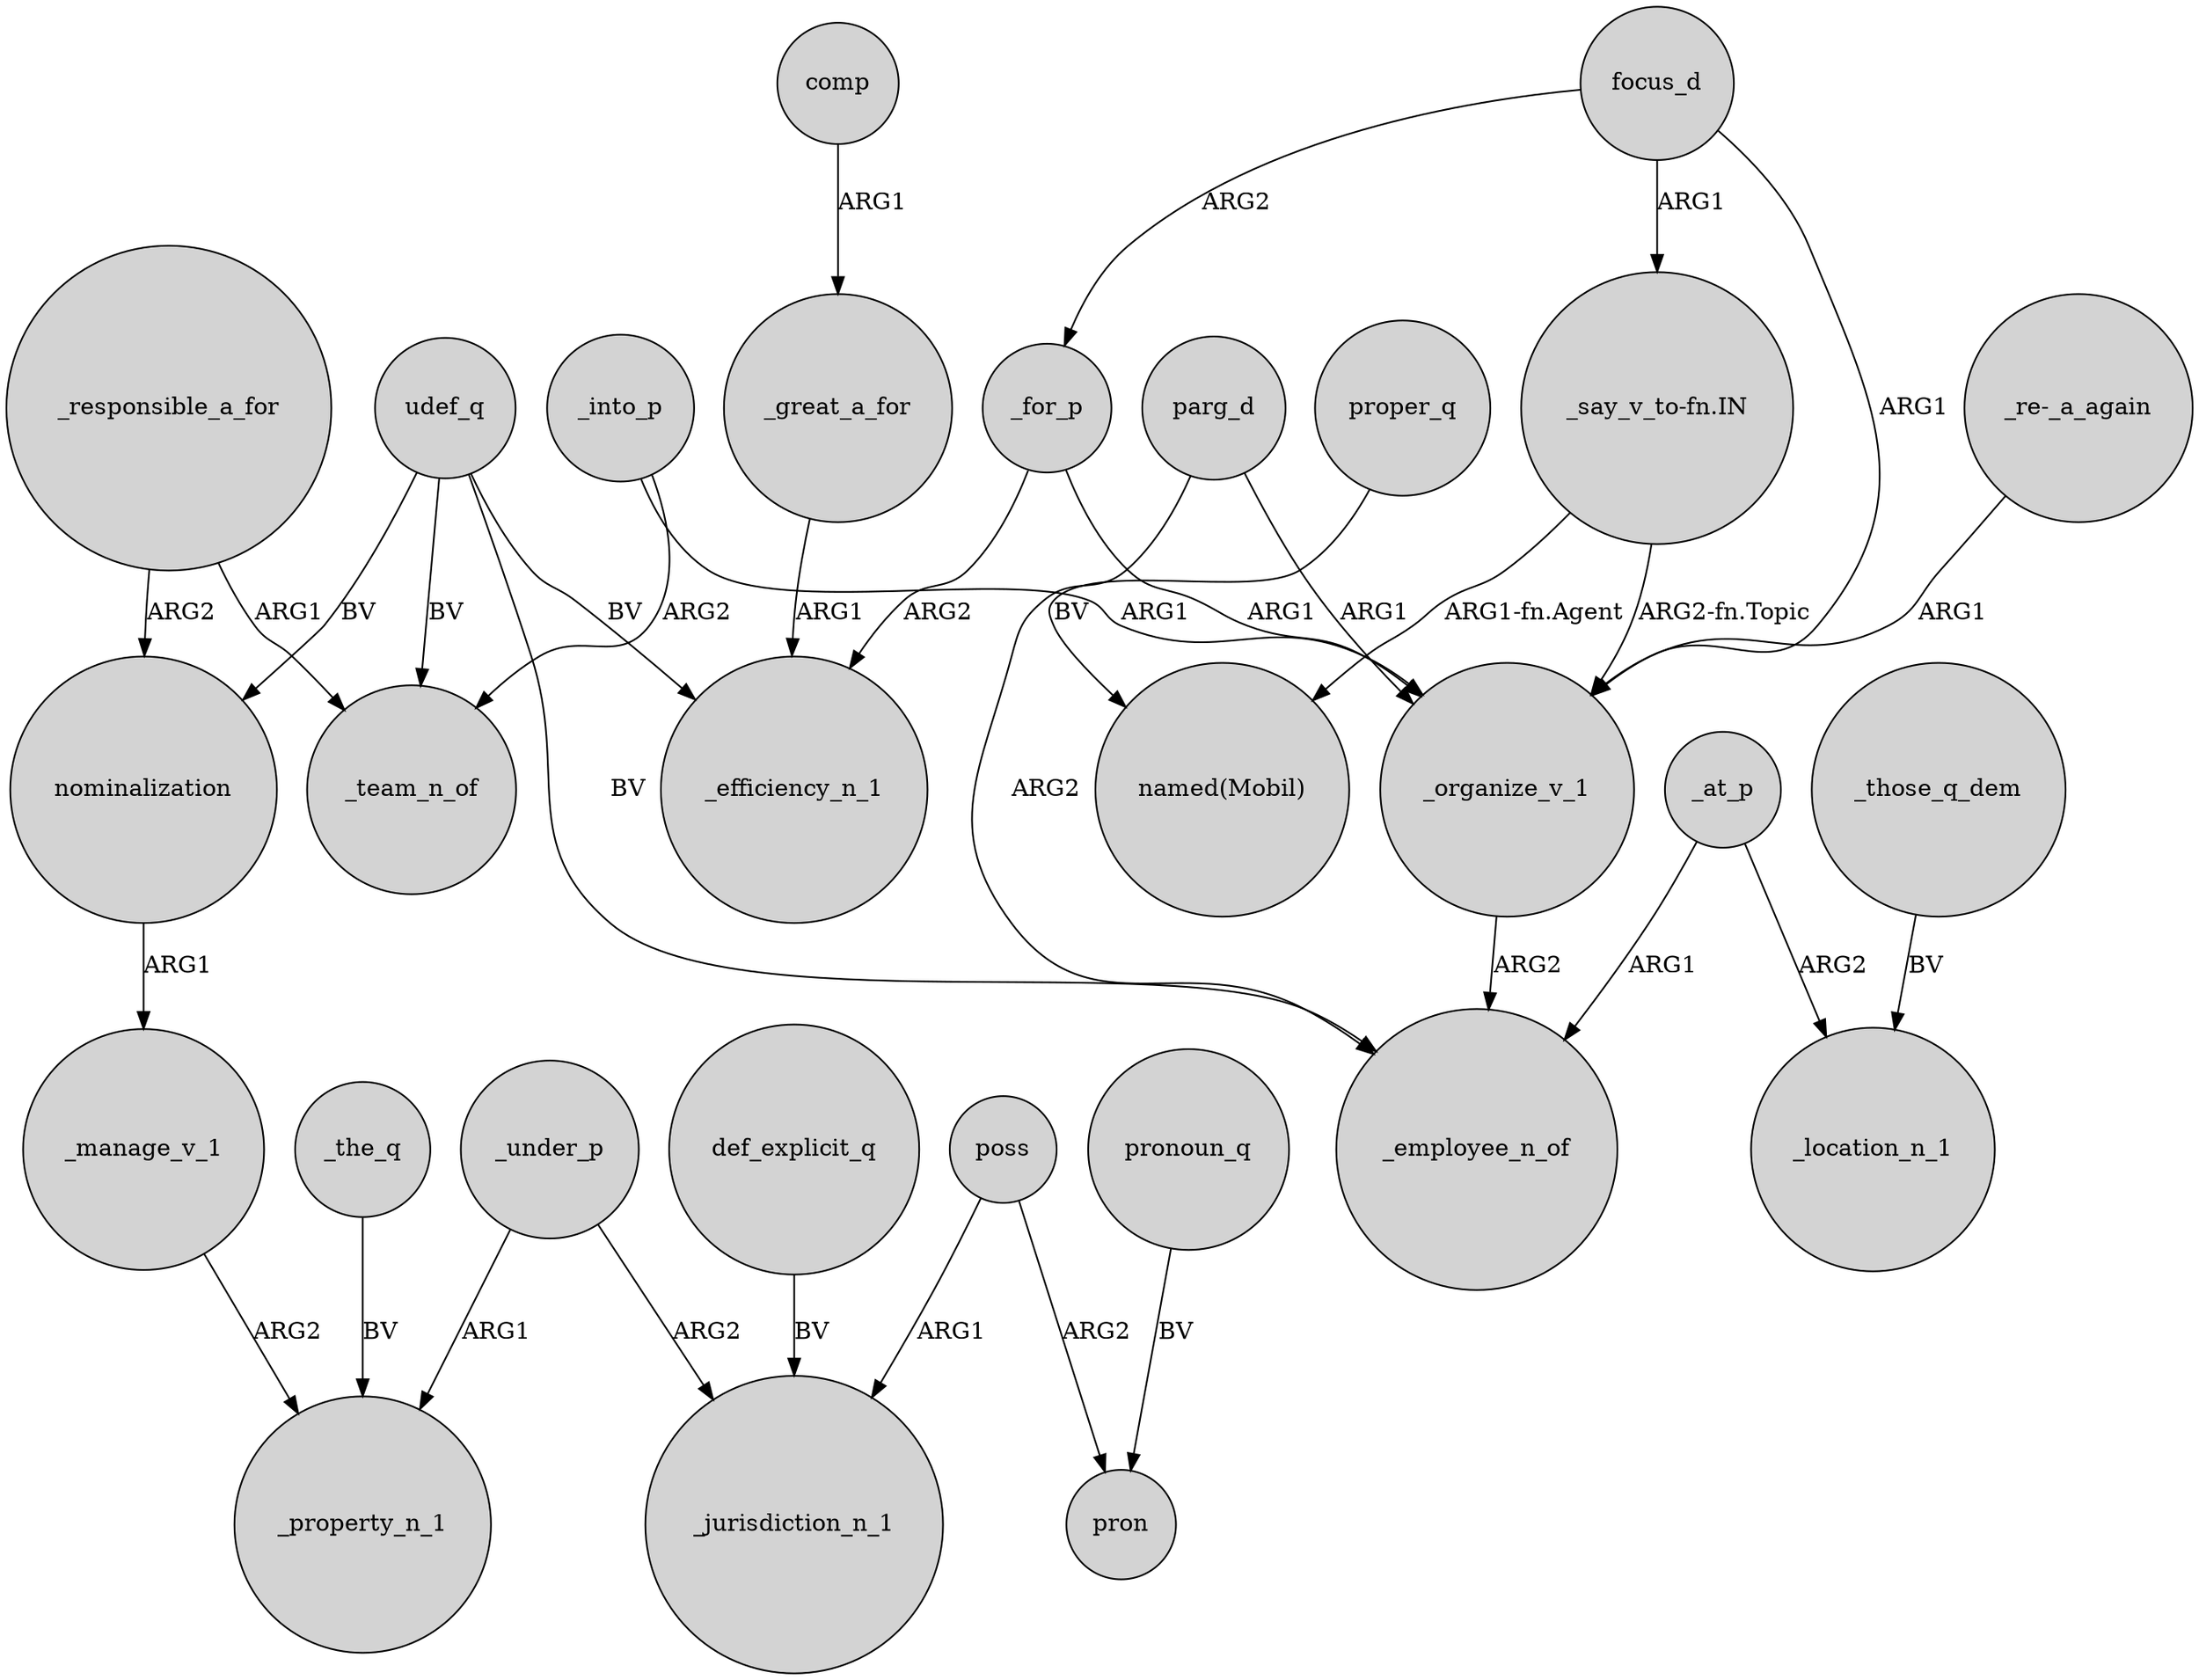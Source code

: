digraph {
	node [shape=circle style=filled]
	_manage_v_1 -> _property_n_1 [label=ARG2]
	poss -> pron [label=ARG2]
	udef_q -> _employee_n_of [label=BV]
	_for_p -> _efficiency_n_1 [label=ARG2]
	_organize_v_1 -> _employee_n_of [label=ARG2]
	proper_q -> "named(Mobil)" [label=BV]
	_responsible_a_for -> _team_n_of [label=ARG1]
	_responsible_a_for -> nominalization [label=ARG2]
	def_explicit_q -> _jurisdiction_n_1 [label=BV]
	_under_p -> _property_n_1 [label=ARG1]
	focus_d -> _for_p [label=ARG2]
	comp -> _great_a_for [label=ARG1]
	"_say_v_to-fn.IN" -> "named(Mobil)" [label="ARG1-fn.Agent"]
	udef_q -> _efficiency_n_1 [label=BV]
	poss -> _jurisdiction_n_1 [label=ARG1]
	pronoun_q -> pron [label=BV]
	_the_q -> _property_n_1 [label=BV]
	_for_p -> _organize_v_1 [label=ARG1]
	udef_q -> _team_n_of [label=BV]
	_great_a_for -> _efficiency_n_1 [label=ARG1]
	parg_d -> _employee_n_of [label=ARG2]
	_at_p -> _employee_n_of [label=ARG1]
	udef_q -> nominalization [label=BV]
	parg_d -> _organize_v_1 [label=ARG1]
	focus_d -> _organize_v_1 [label=ARG1]
	_those_q_dem -> _location_n_1 [label=BV]
	_at_p -> _location_n_1 [label=ARG2]
	_into_p -> _team_n_of [label=ARG2]
	_under_p -> _jurisdiction_n_1 [label=ARG2]
	"_re-_a_again" -> _organize_v_1 [label=ARG1]
	nominalization -> _manage_v_1 [label=ARG1]
	"_say_v_to-fn.IN" -> _organize_v_1 [label="ARG2-fn.Topic"]
	focus_d -> "_say_v_to-fn.IN" [label=ARG1]
	_into_p -> _organize_v_1 [label=ARG1]
}
